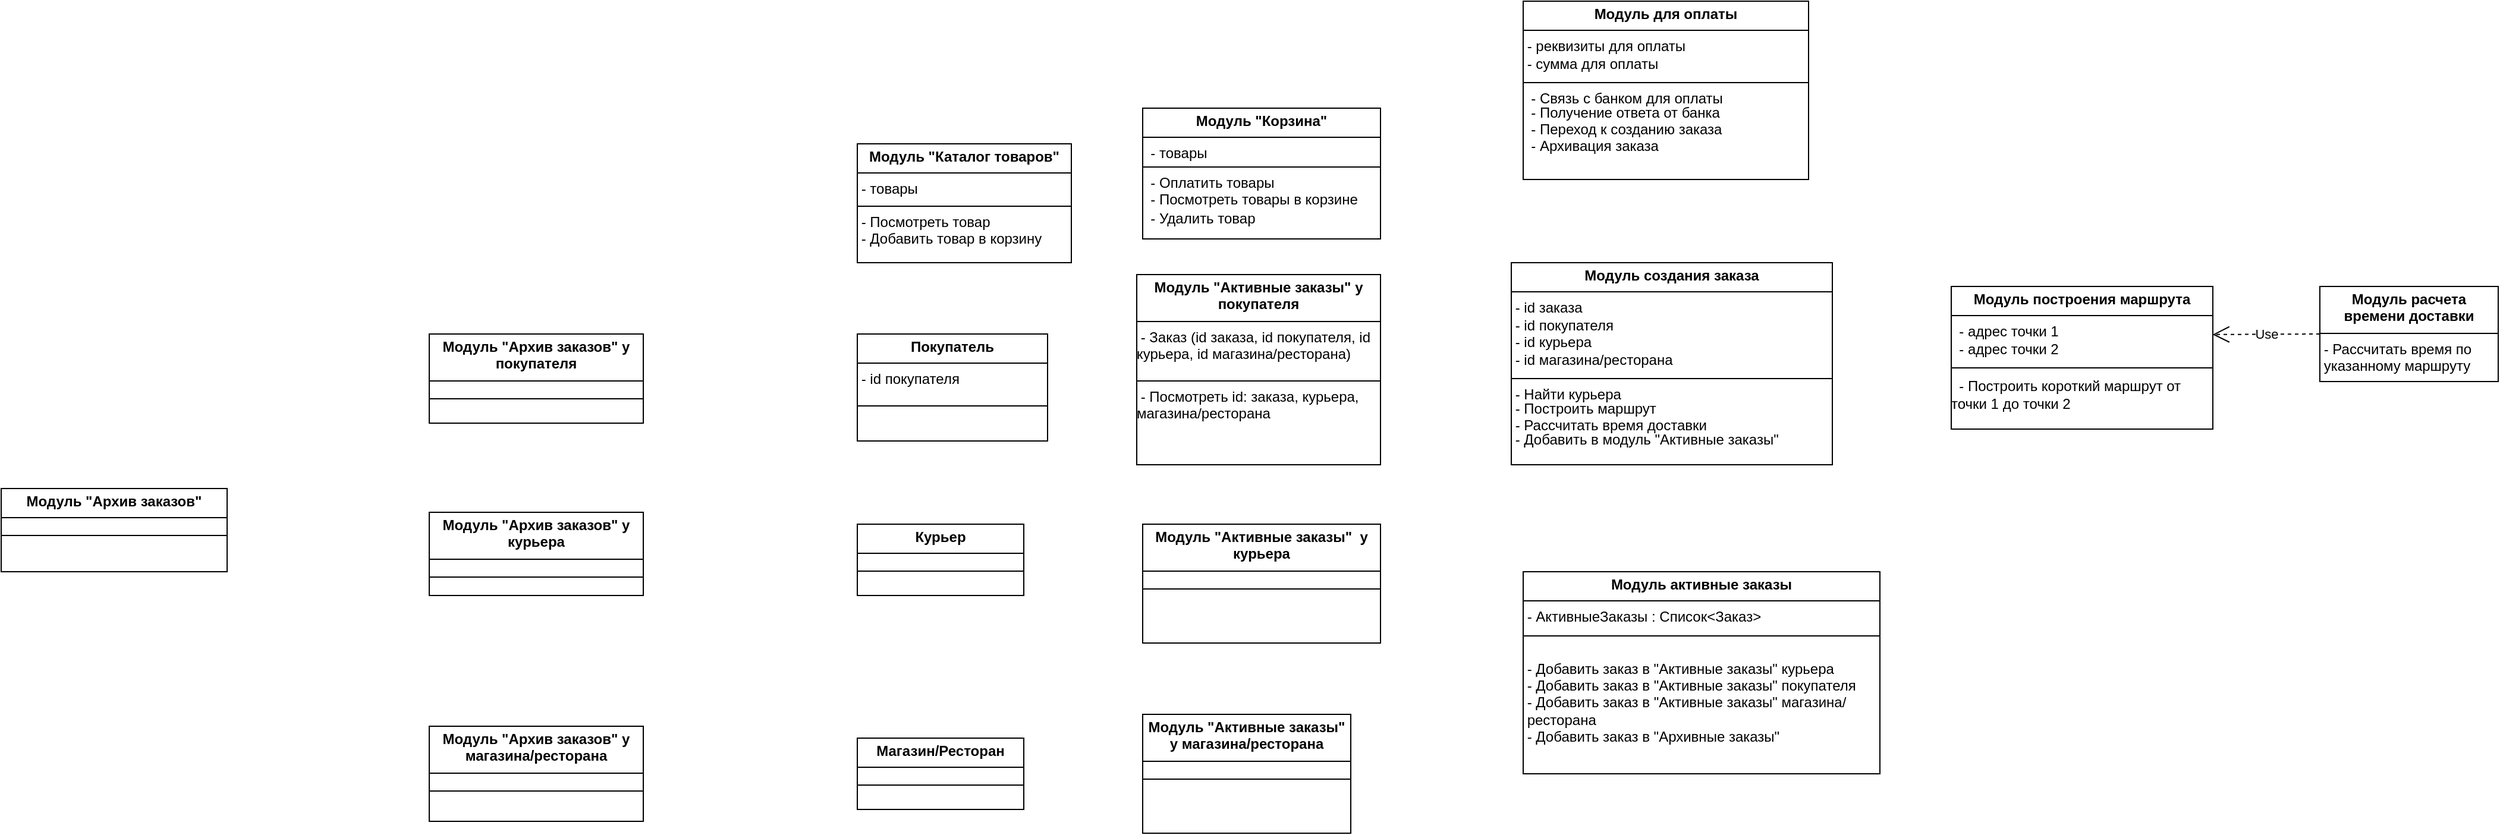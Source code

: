 <mxfile version="24.4.4" type="github">
  <diagram name="Page-1" id="c4acf3e9-155e-7222-9cf6-157b1a14988f">
    <mxGraphModel dx="1253" dy="1809" grid="1" gridSize="10" guides="1" tooltips="1" connect="1" arrows="1" fold="1" page="1" pageScale="1" pageWidth="850" pageHeight="1100" background="none" math="0" shadow="0">
      <root>
        <mxCell id="0" />
        <mxCell id="1" parent="0" />
        <mxCell id="F5pQEyjokl0LGO5MsDo9-1" value="&lt;p style=&quot;margin:0px;margin-top:4px;text-align:center;&quot;&gt;&lt;b&gt;Покупатель&lt;/b&gt;&lt;/p&gt;&lt;hr size=&quot;1&quot; style=&quot;border-style:solid;&quot;&gt;&amp;nbsp;- id покупателя&lt;div style=&quot;height:2px;&quot;&gt;&amp;nbsp;&lt;/div&gt;&lt;div style=&quot;height:2px;&quot;&gt;&amp;nbsp;&lt;/div&gt;&lt;div style=&quot;height:2px;&quot;&gt;&lt;br&gt;&lt;/div&gt;&lt;div style=&quot;height:2px;&quot;&gt;&lt;br&gt;&lt;/div&gt;&lt;hr size=&quot;1&quot; style=&quot;border-style:solid;&quot;&gt;&lt;div style=&quot;height:2px;&quot;&gt;&lt;/div&gt;" style="verticalAlign=top;align=left;overflow=fill;html=1;whiteSpace=wrap;" vertex="1" parent="1">
          <mxGeometry x="880" y="260" width="160" height="90" as="geometry" />
        </mxCell>
        <mxCell id="F5pQEyjokl0LGO5MsDo9-3" value="&lt;p style=&quot;margin:0px;margin-top:4px;text-align:center;&quot;&gt;&lt;b&gt;Курьер&lt;/b&gt;&lt;/p&gt;&lt;hr size=&quot;1&quot; style=&quot;border-style:solid;&quot;&gt;&lt;div style=&quot;height:2px;&quot;&gt;&lt;/div&gt;&lt;hr size=&quot;1&quot; style=&quot;border-style:solid;&quot;&gt;&lt;div style=&quot;height:2px;&quot;&gt;&lt;/div&gt;" style="verticalAlign=top;align=left;overflow=fill;html=1;whiteSpace=wrap;" vertex="1" parent="1">
          <mxGeometry x="880" y="420" width="140" height="60" as="geometry" />
        </mxCell>
        <mxCell id="F5pQEyjokl0LGO5MsDo9-5" value="&lt;p style=&quot;margin:0px;margin-top:4px;text-align:center;&quot;&gt;&lt;b&gt;Модуль для оплаты&lt;/b&gt;&lt;/p&gt;&lt;hr size=&quot;1&quot; style=&quot;border-style:solid;&quot;&gt;&amp;nbsp;- реквизиты для оплаты&lt;div&gt;&amp;nbsp;- сумма для оплаты&lt;br&gt;&lt;div style=&quot;height:2px;&quot;&gt;&amp;nbsp;&lt;/div&gt;&lt;hr size=&quot;1&quot; style=&quot;border-style:solid;&quot;&gt;&lt;div style=&quot;height:2px;&quot;&gt;&amp;nbsp; - Связь с банком для оплаты&lt;/div&gt;&lt;/div&gt;&lt;div style=&quot;height:2px;&quot;&gt;&amp;nbsp;&amp;nbsp;&lt;/div&gt;&lt;div style=&quot;height:2px;&quot;&gt;&lt;br&gt;&lt;/div&gt;&lt;div style=&quot;height:2px;&quot;&gt;&lt;br&gt;&lt;/div&gt;&lt;div style=&quot;height:2px;&quot;&gt;&lt;br&gt;&lt;/div&gt;&lt;div style=&quot;height:2px;&quot;&gt;&lt;br&gt;&lt;/div&gt;&lt;div style=&quot;height:2px;&quot;&gt;&amp;nbsp; - Получение ответа от банка&lt;/div&gt;&lt;div style=&quot;height:2px;&quot;&gt;&amp;nbsp;&lt;/div&gt;&lt;div style=&quot;height:2px;&quot;&gt;&lt;br&gt;&lt;/div&gt;&lt;div style=&quot;height:2px;&quot;&gt;&lt;br&gt;&lt;/div&gt;&lt;div style=&quot;height:2px;&quot;&gt;&lt;br&gt;&lt;/div&gt;&lt;div style=&quot;height:2px;&quot;&gt;&amp;nbsp;&lt;/div&gt;&lt;div style=&quot;height:2px;&quot;&gt;&lt;br&gt;&lt;/div&gt;&lt;div style=&quot;height:2px;&quot;&gt;&amp;nbsp; - Переход к созданию заказа&lt;/div&gt;&lt;div style=&quot;height:2px;&quot;&gt;&lt;br&gt;&lt;/div&gt;&lt;div style=&quot;height:2px;&quot;&gt;&lt;br&gt;&lt;/div&gt;&lt;div style=&quot;height:2px;&quot;&gt;&lt;br&gt;&lt;/div&gt;&lt;div style=&quot;height:2px;&quot;&gt;&lt;br&gt;&lt;/div&gt;&lt;div style=&quot;height:2px;&quot;&gt;&lt;br&gt;&lt;/div&gt;&lt;div style=&quot;height:2px;&quot;&gt;&lt;br&gt;&lt;/div&gt;&lt;div style=&quot;height:2px;&quot;&gt;&amp;nbsp; - Архивация заказа&lt;/div&gt;" style="verticalAlign=top;align=left;overflow=fill;html=1;whiteSpace=wrap;" vertex="1" parent="1">
          <mxGeometry x="1440" y="-20" width="240" height="150" as="geometry" />
        </mxCell>
        <mxCell id="F5pQEyjokl0LGO5MsDo9-7" value="&lt;p style=&quot;margin:0px;margin-top:4px;text-align:center;&quot;&gt;&lt;b&gt;Магазин/Ресторан&lt;/b&gt;&lt;/p&gt;&lt;hr size=&quot;1&quot; style=&quot;border-style:solid;&quot;&gt;&lt;div style=&quot;height:2px;&quot;&gt;&lt;/div&gt;&lt;hr size=&quot;1&quot; style=&quot;border-style:solid;&quot;&gt;&lt;div style=&quot;height:2px;&quot;&gt;&lt;/div&gt;" style="verticalAlign=top;align=left;overflow=fill;html=1;whiteSpace=wrap;" vertex="1" parent="1">
          <mxGeometry x="880" y="600" width="140" height="60" as="geometry" />
        </mxCell>
        <mxCell id="F5pQEyjokl0LGO5MsDo9-9" value="&lt;p style=&quot;margin:0px;margin-top:4px;text-align:center;&quot;&gt;&lt;b&gt;Модуль &quot;Каталог товаров&quot;&lt;/b&gt;&lt;/p&gt;&lt;hr size=&quot;1&quot; style=&quot;border-style:solid;&quot;&gt;&amp;nbsp;- товары&lt;hr size=&quot;1&quot; style=&quot;border-style:solid;&quot;&gt;&lt;div style=&quot;height:2px;&quot;&gt;&amp;nbsp;- Посмотреть товар&lt;/div&gt;&lt;div style=&quot;height:2px;&quot;&gt;&lt;br&gt;&lt;/div&gt;&lt;div style=&quot;height:2px;&quot;&gt;&lt;br&gt;&lt;/div&gt;&lt;div style=&quot;height:2px;&quot;&gt;&lt;br&gt;&lt;/div&gt;&lt;div style=&quot;height:2px;&quot;&gt;&amp;nbsp;&lt;/div&gt;&lt;div style=&quot;height:2px;&quot;&gt;&lt;br&gt;&lt;/div&gt;&lt;div style=&quot;height:2px;&quot;&gt;&lt;br&gt;&lt;/div&gt;&lt;div style=&quot;height:2px;&quot;&gt;&amp;nbsp;- Добавить товар в корзину&lt;/div&gt;" style="verticalAlign=top;align=left;overflow=fill;html=1;whiteSpace=wrap;" vertex="1" parent="1">
          <mxGeometry x="880" y="100" width="180" height="100" as="geometry" />
        </mxCell>
        <mxCell id="F5pQEyjokl0LGO5MsDo9-10" value="&lt;p style=&quot;margin:0px;margin-top:4px;text-align:center;&quot;&gt;&lt;b&gt;Модуль &quot;Корзина&quot;&lt;/b&gt;&lt;/p&gt;&lt;hr size=&quot;1&quot; style=&quot;border-style:solid;&quot;&gt;&lt;div style=&quot;height:2px;&quot;&gt;&amp;nbsp; - товары&lt;/div&gt;&lt;div style=&quot;height:2px;&quot;&gt;&lt;br&gt;&lt;/div&gt;&lt;div style=&quot;height:2px;&quot;&gt;&amp;nbsp; &amp;nbsp;&lt;/div&gt;&lt;div style=&quot;height:2px;&quot;&gt;&lt;br&gt;&lt;/div&gt;&lt;div style=&quot;height:2px;&quot;&gt;&lt;br&gt;&lt;/div&gt;&lt;div style=&quot;height:2px;&quot;&gt;&lt;br&gt;&lt;/div&gt;&lt;hr size=&quot;1&quot; style=&quot;border-style:solid;&quot;&gt;&lt;div style=&quot;height:2px;&quot;&gt;&amp;nbsp; - Оплатить товары&lt;/div&gt;&lt;div style=&quot;height:2px;&quot;&gt;&lt;br&gt;&lt;/div&gt;&lt;div style=&quot;height:2px;&quot;&gt;&amp;nbsp;&amp;nbsp;&lt;/div&gt;&lt;div style=&quot;height:2px;&quot;&gt;&lt;br&gt;&lt;/div&gt;&lt;div style=&quot;height:2px;&quot;&gt;&lt;br&gt;&lt;/div&gt;&lt;div style=&quot;height:2px;&quot;&gt;&lt;br&gt;&lt;/div&gt;&lt;div style=&quot;height:2px;&quot;&gt;&lt;br&gt;&lt;/div&gt;&lt;div style=&quot;height:2px;&quot;&gt;&amp;nbsp; - Посмотреть товары в корзине&lt;/div&gt;&lt;div style=&quot;height:2px;&quot;&gt;&amp;nbsp;&lt;/div&gt;&lt;div style=&quot;height:2px;&quot;&gt;&lt;br&gt;&lt;/div&gt;&lt;div style=&quot;height:2px;&quot;&gt;&lt;br&gt;&lt;/div&gt;&lt;div style=&quot;height:2px;&quot;&gt;&lt;br&gt;&lt;/div&gt;&lt;div style=&quot;height:2px;&quot;&gt;&lt;br&gt;&lt;/div&gt;&lt;div style=&quot;height:2px;&quot;&gt;&amp;nbsp;&lt;/div&gt;&lt;div style=&quot;height:2px;&quot;&gt;&lt;br&gt;&lt;/div&gt;&lt;div style=&quot;height:2px;&quot;&gt;&amp;nbsp; - Удалить товар&lt;/div&gt;&lt;div style=&quot;height:2px;&quot;&gt;&lt;br&gt;&lt;/div&gt;&lt;div style=&quot;height:2px;&quot;&gt;&amp;nbsp;&amp;nbsp;&lt;/div&gt;&lt;div style=&quot;height:2px;&quot;&gt;&lt;br&gt;&lt;/div&gt;&lt;div style=&quot;height:2px;&quot;&gt;&lt;br&gt;&lt;/div&gt;&lt;div style=&quot;height:2px;&quot;&gt;&lt;br&gt;&lt;/div&gt;&lt;div style=&quot;height:2px;&quot;&gt;&lt;br&gt;&lt;/div&gt;" style="verticalAlign=top;align=left;overflow=fill;html=1;whiteSpace=wrap;" vertex="1" parent="1">
          <mxGeometry x="1120" y="70" width="200" height="110" as="geometry" />
        </mxCell>
        <mxCell id="F5pQEyjokl0LGO5MsDo9-11" value="&lt;p style=&quot;margin:0px;margin-top:4px;text-align:center;&quot;&gt;&lt;b&gt;Модуль создания заказа&lt;/b&gt;&lt;/p&gt;&lt;hr size=&quot;1&quot; style=&quot;border-style:solid;&quot;&gt;&amp;nbsp;- id заказа&lt;div&gt;&amp;nbsp;- id покупателя&lt;/div&gt;&lt;div&gt;&amp;nbsp;- id курьера&amp;nbsp;&lt;/div&gt;&lt;div&gt;&amp;nbsp;- id магазина/ресторана&lt;div style=&quot;height:2px;&quot;&gt;&lt;/div&gt;&lt;hr size=&quot;1&quot; style=&quot;border-style:solid;&quot;&gt;&lt;div style=&quot;height:2px;&quot;&gt;&amp;nbsp;- Найти курьера&lt;/div&gt;&lt;/div&gt;&lt;div style=&quot;height:2px;&quot;&gt;&lt;br&gt;&lt;/div&gt;&lt;div style=&quot;height:2px;&quot;&gt;&lt;br&gt;&lt;/div&gt;&lt;div style=&quot;height:2px;&quot;&gt;&amp;nbsp;&lt;/div&gt;&lt;div style=&quot;height:2px;&quot;&gt;&amp;nbsp;&lt;/div&gt;&lt;div style=&quot;height:2px;&quot;&gt;&lt;br&gt;&lt;/div&gt;&lt;div style=&quot;height:2px;&quot;&gt;&amp;nbsp;- Построить маршрут&lt;/div&gt;&lt;div style=&quot;height:2px;&quot;&gt;&lt;br&gt;&lt;/div&gt;&lt;div style=&quot;height:2px;&quot;&gt;&lt;br&gt;&lt;/div&gt;&lt;div style=&quot;height:2px;&quot;&gt;&lt;br&gt;&lt;/div&gt;&lt;div style=&quot;height:2px;&quot;&gt;&lt;br&gt;&lt;/div&gt;&lt;div style=&quot;height:2px;&quot;&gt;&lt;br&gt;&lt;/div&gt;&lt;div style=&quot;height:2px;&quot;&gt;&lt;br&gt;&lt;/div&gt;&lt;div style=&quot;height:2px;&quot;&gt;&amp;nbsp;- Рассчитать время доставки&lt;/div&gt;&lt;div style=&quot;height:2px;&quot;&gt;&lt;br&gt;&lt;/div&gt;&lt;div style=&quot;height:2px;&quot;&gt;&lt;br&gt;&lt;/div&gt;&lt;div style=&quot;height:2px;&quot;&gt;&lt;br&gt;&lt;/div&gt;&lt;div style=&quot;height:2px;&quot;&gt;&lt;br&gt;&lt;/div&gt;&lt;div style=&quot;height:2px;&quot;&gt;&lt;br&gt;&lt;/div&gt;&lt;div style=&quot;height:2px;&quot;&gt;&amp;nbsp;- Добавить в модуль &quot;Активные заказы&quot;&lt;/div&gt;" style="verticalAlign=top;align=left;overflow=fill;html=1;whiteSpace=wrap;" vertex="1" parent="1">
          <mxGeometry x="1430" y="200" width="270" height="170" as="geometry" />
        </mxCell>
        <mxCell id="F5pQEyjokl0LGO5MsDo9-12" value="&lt;p style=&quot;margin:0px;margin-top:4px;text-align:center;&quot;&gt;&lt;b&gt;Модуль активные заказы&lt;/b&gt;&lt;/p&gt;&lt;hr size=&quot;1&quot; style=&quot;border-style:solid;&quot;&gt;&amp;nbsp;- АктивныеЗаказы : Список&amp;lt;Заказ&amp;gt;&lt;div&gt;&lt;/div&gt;&lt;div&gt;&lt;br&gt;&lt;/div&gt;&lt;div&gt;&amp;nbsp;&lt;/div&gt;&lt;div&gt;&amp;nbsp;- Добавить заказ в &quot;Активные заказы&quot; курьера&lt;/div&gt;&lt;div&gt;&amp;nbsp;&lt;span style=&quot;background-color: initial;&quot;&gt;- Добавить заказ в &quot;Активные заказы&quot; покупателя&lt;/span&gt;&lt;/div&gt;&lt;div&gt;&lt;span style=&quot;background-color: initial;&quot;&gt;&amp;nbsp;&lt;/span&gt;&lt;span style=&quot;background-color: initial;&quot;&gt;- Добавить заказ в &quot;Активные заказы&quot; магазина/&amp;nbsp; &amp;nbsp;ресторана&lt;/span&gt;&lt;/div&gt;&lt;div&gt;&amp;nbsp;- Добавить заказ в &quot;Архивные заказы&quot;&lt;/div&gt;&lt;div&gt;&lt;div style=&quot;height:2px;&quot;&gt;&lt;br&gt;&lt;/div&gt;&lt;/div&gt;" style="verticalAlign=top;align=left;overflow=fill;html=1;whiteSpace=wrap;" vertex="1" parent="1">
          <mxGeometry x="1440" y="460" width="300" height="170" as="geometry" />
        </mxCell>
        <mxCell id="F5pQEyjokl0LGO5MsDo9-13" value="&lt;p style=&quot;margin:0px;margin-top:4px;text-align:center;&quot;&gt;&lt;b&gt;Модуль &quot;Активные заказы&quot;&amp;nbsp; у курьера&lt;/b&gt;&lt;/p&gt;&lt;hr size=&quot;1&quot; style=&quot;border-style:solid;&quot;&gt;&lt;div style=&quot;height:2px;&quot;&gt;&lt;/div&gt;&lt;hr size=&quot;1&quot; style=&quot;border-style:solid;&quot;&gt;&lt;div style=&quot;height:2px;&quot;&gt;&lt;/div&gt;" style="verticalAlign=top;align=left;overflow=fill;html=1;whiteSpace=wrap;" vertex="1" parent="1">
          <mxGeometry x="1120" y="420" width="200" height="100" as="geometry" />
        </mxCell>
        <mxCell id="F5pQEyjokl0LGO5MsDo9-14" value="&lt;p style=&quot;margin:0px;margin-top:4px;text-align:center;&quot;&gt;&lt;b&gt;Модуль &quot;Активные заказы&quot; у магазина/ресторана&lt;/b&gt;&lt;/p&gt;&lt;hr size=&quot;1&quot; style=&quot;border-style:solid;&quot;&gt;&lt;div style=&quot;height:2px;&quot;&gt;&lt;/div&gt;&lt;hr size=&quot;1&quot; style=&quot;border-style:solid;&quot;&gt;&lt;div style=&quot;height:2px;&quot;&gt;&lt;/div&gt;" style="verticalAlign=top;align=left;overflow=fill;html=1;whiteSpace=wrap;" vertex="1" parent="1">
          <mxGeometry x="1120" y="580" width="175" height="100" as="geometry" />
        </mxCell>
        <mxCell id="F5pQEyjokl0LGO5MsDo9-15" value="&lt;p style=&quot;margin:0px;margin-top:4px;text-align:center;&quot;&gt;&lt;b&gt;Модуль &quot;Активные заказы&quot; у покупателя&lt;/b&gt;&lt;/p&gt;&lt;hr size=&quot;1&quot; style=&quot;border-style:solid;&quot;&gt;&amp;nbsp;- Заказ (id заказа,&amp;nbsp;&lt;span style=&quot;background-color: initial;&quot;&gt;id покупателя,&amp;nbsp;&lt;/span&gt;&lt;span style=&quot;background-color: initial;&quot;&gt;id курьера,&amp;nbsp;&lt;/span&gt;&lt;span style=&quot;background-color: initial;&quot;&gt;id магазина/ресторана)&lt;/span&gt;&lt;div&gt;&lt;div style=&quot;height:2px;&quot;&gt;&lt;br&gt;&lt;/div&gt;&lt;div style=&quot;height:2px;&quot;&gt;&lt;br&gt;&lt;/div&gt;&lt;div style=&quot;height:2px;&quot;&gt;&lt;br&gt;&lt;/div&gt;&lt;div style=&quot;height:2px;&quot;&gt;&lt;br&gt;&lt;/div&gt;&lt;hr size=&quot;1&quot; style=&quot;border-style:solid;&quot;&gt;&lt;div style=&quot;height:2px;&quot;&gt;&amp;nbsp;- Посмотреть id: заказа, курьера, магазина/ресторана&lt;/div&gt;&lt;/div&gt;&lt;div style=&quot;height:2px;&quot;&gt;&lt;br&gt;&lt;/div&gt;&lt;div style=&quot;height:2px;&quot;&gt;&lt;br&gt;&lt;/div&gt;&lt;div style=&quot;height:2px;&quot;&gt;&amp;nbsp;&lt;/div&gt;&lt;div style=&quot;height:2px;&quot;&gt;&lt;br&gt;&lt;/div&gt;&lt;div style=&quot;height:2px;&quot;&gt;&lt;br&gt;&lt;/div&gt;&lt;div style=&quot;height:2px;&quot;&gt;&lt;br&gt;&lt;/div&gt;&lt;div style=&quot;height:2px;&quot;&gt;&lt;br&gt;&lt;/div&gt;&lt;div style=&quot;height:2px;&quot;&gt;&lt;br&gt;&lt;/div&gt;&lt;div style=&quot;height:2px;&quot;&gt;&amp;nbsp;&lt;/div&gt;&lt;div style=&quot;height:2px;&quot;&gt;&lt;br&gt;&lt;/div&gt;&lt;div style=&quot;height:2px;&quot;&gt;&lt;br&gt;&lt;/div&gt;&lt;div style=&quot;height:2px;&quot;&gt;&lt;br&gt;&lt;/div&gt;&lt;div style=&quot;height:2px;&quot;&gt;&lt;br&gt;&lt;/div&gt;&lt;div style=&quot;height:2px;&quot;&gt;&lt;br&gt;&lt;/div&gt;&lt;div style=&quot;height:2px;&quot;&gt;&amp;nbsp;&lt;/div&gt;&lt;div style=&quot;height:2px;&quot;&gt;&lt;br&gt;&lt;/div&gt;&lt;div style=&quot;height:2px;&quot;&gt;&lt;br&gt;&lt;/div&gt;" style="verticalAlign=top;align=left;overflow=fill;html=1;whiteSpace=wrap;" vertex="1" parent="1">
          <mxGeometry x="1115" y="210" width="205" height="160" as="geometry" />
        </mxCell>
        <mxCell id="F5pQEyjokl0LGO5MsDo9-16" value="&lt;p style=&quot;margin:0px;margin-top:4px;text-align:center;&quot;&gt;&lt;b&gt;Модуль &quot;Архив заказов&quot;&lt;/b&gt;&lt;/p&gt;&lt;hr size=&quot;1&quot; style=&quot;border-style:solid;&quot;&gt;&lt;div style=&quot;height:2px;&quot;&gt;&lt;/div&gt;&lt;hr size=&quot;1&quot; style=&quot;border-style:solid;&quot;&gt;&lt;div style=&quot;height:2px;&quot;&gt;&lt;/div&gt;" style="verticalAlign=top;align=left;overflow=fill;html=1;whiteSpace=wrap;" vertex="1" parent="1">
          <mxGeometry x="160" y="390" width="190" height="70" as="geometry" />
        </mxCell>
        <mxCell id="F5pQEyjokl0LGO5MsDo9-17" value="&lt;p style=&quot;margin:0px;margin-top:4px;text-align:center;&quot;&gt;&lt;b&gt;Модуль &quot;Архив заказов&quot; у курьера&lt;/b&gt;&lt;/p&gt;&lt;hr size=&quot;1&quot; style=&quot;border-style:solid;&quot;&gt;&lt;div style=&quot;height:2px;&quot;&gt;&lt;/div&gt;&lt;hr size=&quot;1&quot; style=&quot;border-style:solid;&quot;&gt;&lt;div style=&quot;height:2px;&quot;&gt;&lt;/div&gt;" style="verticalAlign=top;align=left;overflow=fill;html=1;whiteSpace=wrap;" vertex="1" parent="1">
          <mxGeometry x="520" y="410" width="180" height="70" as="geometry" />
        </mxCell>
        <mxCell id="F5pQEyjokl0LGO5MsDo9-18" value="&lt;p style=&quot;margin:0px;margin-top:4px;text-align:center;&quot;&gt;&lt;b&gt;Модуль &quot;Архив заказов&quot; у магазина/ресторана&lt;/b&gt;&lt;/p&gt;&lt;hr size=&quot;1&quot; style=&quot;border-style:solid;&quot;&gt;&lt;div style=&quot;height:2px;&quot;&gt;&lt;/div&gt;&lt;hr size=&quot;1&quot; style=&quot;border-style:solid;&quot;&gt;&lt;div style=&quot;height:2px;&quot;&gt;&lt;/div&gt;" style="verticalAlign=top;align=left;overflow=fill;html=1;whiteSpace=wrap;" vertex="1" parent="1">
          <mxGeometry x="520" y="590" width="180" height="80" as="geometry" />
        </mxCell>
        <mxCell id="F5pQEyjokl0LGO5MsDo9-19" value="&lt;p style=&quot;margin:0px;margin-top:4px;text-align:center;&quot;&gt;&lt;b&gt;Модуль &quot;Архив заказов&quot; у покупателя&lt;/b&gt;&lt;/p&gt;&lt;hr size=&quot;1&quot; style=&quot;border-style:solid;&quot;&gt;&lt;div style=&quot;height:2px;&quot;&gt;&lt;/div&gt;&lt;hr size=&quot;1&quot; style=&quot;border-style:solid;&quot;&gt;&lt;div style=&quot;height:2px;&quot;&gt;&lt;/div&gt;" style="verticalAlign=top;align=left;overflow=fill;html=1;whiteSpace=wrap;" vertex="1" parent="1">
          <mxGeometry x="520" y="260" width="180" height="75" as="geometry" />
        </mxCell>
        <mxCell id="F5pQEyjokl0LGO5MsDo9-22" value="" style="line;strokeWidth=1;fillColor=none;align=left;verticalAlign=middle;spacingTop=-1;spacingLeft=3;spacingRight=3;rotatable=0;labelPosition=right;points=[];portConstraint=eastwest;strokeColor=inherit;" vertex="1" parent="1">
          <mxGeometry x="1440" y="510" width="300" height="8" as="geometry" />
        </mxCell>
        <mxCell id="F5pQEyjokl0LGO5MsDo9-25" value="&lt;p style=&quot;margin:0px;margin-top:4px;text-align:center;&quot;&gt;&lt;b&gt;Модуль расчета времени доставки&lt;/b&gt;&lt;/p&gt;&lt;hr size=&quot;1&quot; style=&quot;border-style:solid;&quot;&gt;&lt;div style=&quot;height:2px;&quot;&gt;&amp;nbsp;- Рассчитать время по&amp;nbsp; &amp;nbsp; &amp;nbsp; &amp;nbsp;указанному маршруту&lt;/div&gt;&lt;div style=&quot;height:2px;&quot;&gt;&lt;/div&gt;" style="verticalAlign=top;align=left;overflow=fill;html=1;whiteSpace=wrap;" vertex="1" parent="1">
          <mxGeometry x="2110" y="220" width="150" height="80" as="geometry" />
        </mxCell>
        <mxCell id="F5pQEyjokl0LGO5MsDo9-27" value="&lt;p style=&quot;margin:0px;margin-top:4px;text-align:center;&quot;&gt;&lt;b&gt;Модуль построения маршрута&lt;/b&gt;&lt;/p&gt;&lt;hr size=&quot;1&quot; style=&quot;border-style:solid;&quot;&gt;&amp;nbsp; - адрес точки 1&lt;div&gt;&amp;nbsp; - адрес точки 2&lt;br&gt;&lt;div style=&quot;height:2px;&quot;&gt;&amp;nbsp;&amp;nbsp;&lt;/div&gt;&lt;hr size=&quot;1&quot; style=&quot;border-style:solid;&quot;&gt;&lt;div style=&quot;height:2px;&quot;&gt;&lt;/div&gt;&lt;/div&gt;&lt;div style=&quot;height:2px;&quot;&gt;&amp;nbsp; - Построить короткий маршрут от точки 1 до точки 2&lt;/div&gt;" style="verticalAlign=top;align=left;overflow=fill;html=1;whiteSpace=wrap;" vertex="1" parent="1">
          <mxGeometry x="1800" y="220" width="220" height="120" as="geometry" />
        </mxCell>
        <mxCell id="F5pQEyjokl0LGO5MsDo9-28" value="Use" style="endArrow=open;endSize=12;dashed=1;html=1;rounded=0;exitX=0;exitY=0.5;exitDx=0;exitDy=0;entryX=0.999;entryY=0.337;entryDx=0;entryDy=0;entryPerimeter=0;" edge="1" parent="1" source="F5pQEyjokl0LGO5MsDo9-25" target="F5pQEyjokl0LGO5MsDo9-27">
          <mxGeometry width="160" relative="1" as="geometry">
            <mxPoint x="1810" y="250" as="sourcePoint" />
            <mxPoint x="2030" y="260" as="targetPoint" />
          </mxGeometry>
        </mxCell>
      </root>
    </mxGraphModel>
  </diagram>
</mxfile>
